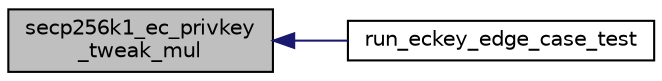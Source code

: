 digraph "secp256k1_ec_privkey_tweak_mul"
{
  edge [fontname="Helvetica",fontsize="10",labelfontname="Helvetica",labelfontsize="10"];
  node [fontname="Helvetica",fontsize="10",shape=record];
  rankdir="LR";
  Node36 [label="secp256k1_ec_privkey\l_tweak_mul",height=0.2,width=0.4,color="black", fillcolor="grey75", style="filled", fontcolor="black"];
  Node36 -> Node37 [dir="back",color="midnightblue",fontsize="10",style="solid",fontname="Helvetica"];
  Node37 [label="run_eckey_edge_case_test",height=0.2,width=0.4,color="black", fillcolor="white", style="filled",URL="$tests_8c.html#a32498e86a99a258f68cd4b1176f47966"];
}
